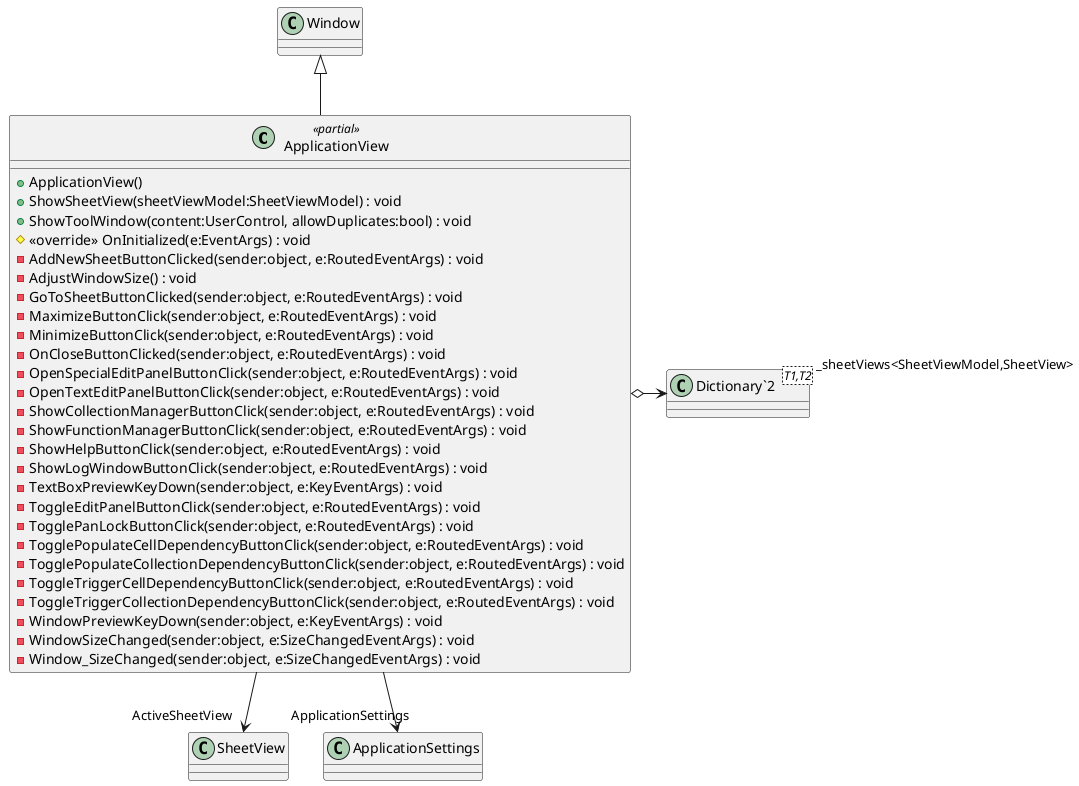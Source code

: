 @startuml
class ApplicationView <<partial>> {
    + ApplicationView()
    + ShowSheetView(sheetViewModel:SheetViewModel) : void
    + ShowToolWindow(content:UserControl, allowDuplicates:bool) : void
    # <<override>> OnInitialized(e:EventArgs) : void
    - AddNewSheetButtonClicked(sender:object, e:RoutedEventArgs) : void
    - AdjustWindowSize() : void
    - GoToSheetButtonClicked(sender:object, e:RoutedEventArgs) : void
    - MaximizeButtonClick(sender:object, e:RoutedEventArgs) : void
    - MinimizeButtonClick(sender:object, e:RoutedEventArgs) : void
    - OnCloseButtonClicked(sender:object, e:RoutedEventArgs) : void
    - OpenSpecialEditPanelButtonClick(sender:object, e:RoutedEventArgs) : void
    - OpenTextEditPanelButtonClick(sender:object, e:RoutedEventArgs) : void
    - ShowCollectionManagerButtonClick(sender:object, e:RoutedEventArgs) : void
    - ShowFunctionManagerButtonClick(sender:object, e:RoutedEventArgs) : void
    - ShowHelpButtonClick(sender:object, e:RoutedEventArgs) : void
    - ShowLogWindowButtonClick(sender:object, e:RoutedEventArgs) : void
    - TextBoxPreviewKeyDown(sender:object, e:KeyEventArgs) : void
    - ToggleEditPanelButtonClick(sender:object, e:RoutedEventArgs) : void
    - TogglePanLockButtonClick(sender:object, e:RoutedEventArgs) : void
    - TogglePopulateCellDependencyButtonClick(sender:object, e:RoutedEventArgs) : void
    - TogglePopulateCollectionDependencyButtonClick(sender:object, e:RoutedEventArgs) : void
    - ToggleTriggerCellDependencyButtonClick(sender:object, e:RoutedEventArgs) : void
    - ToggleTriggerCollectionDependencyButtonClick(sender:object, e:RoutedEventArgs) : void
    - WindowPreviewKeyDown(sender:object, e:KeyEventArgs) : void
    - WindowSizeChanged(sender:object, e:SizeChangedEventArgs) : void
    - Window_SizeChanged(sender:object, e:SizeChangedEventArgs) : void
}
class "Dictionary`2"<T1,T2> {
}
Window <|-- ApplicationView
ApplicationView o-> "_sheetViews<SheetViewModel,SheetView>" "Dictionary`2"
ApplicationView --> "ActiveSheetView" SheetView
ApplicationView --> "ApplicationSettings" ApplicationSettings
@enduml

